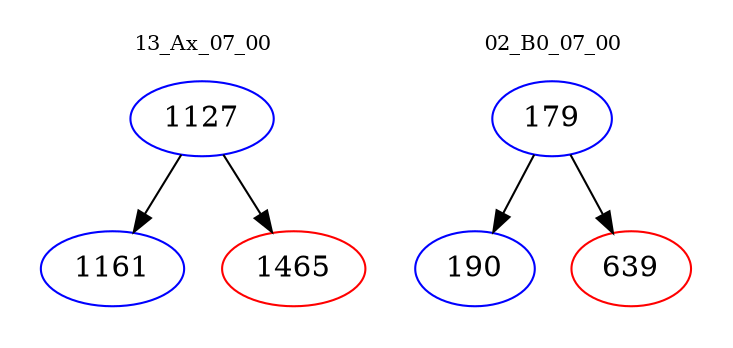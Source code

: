 digraph{
subgraph cluster_0 {
color = white
label = "13_Ax_07_00";
fontsize=10;
T0_1127 [label="1127", color="blue"]
T0_1127 -> T0_1161 [color="black"]
T0_1161 [label="1161", color="blue"]
T0_1127 -> T0_1465 [color="black"]
T0_1465 [label="1465", color="red"]
}
subgraph cluster_1 {
color = white
label = "02_B0_07_00";
fontsize=10;
T1_179 [label="179", color="blue"]
T1_179 -> T1_190 [color="black"]
T1_190 [label="190", color="blue"]
T1_179 -> T1_639 [color="black"]
T1_639 [label="639", color="red"]
}
}
